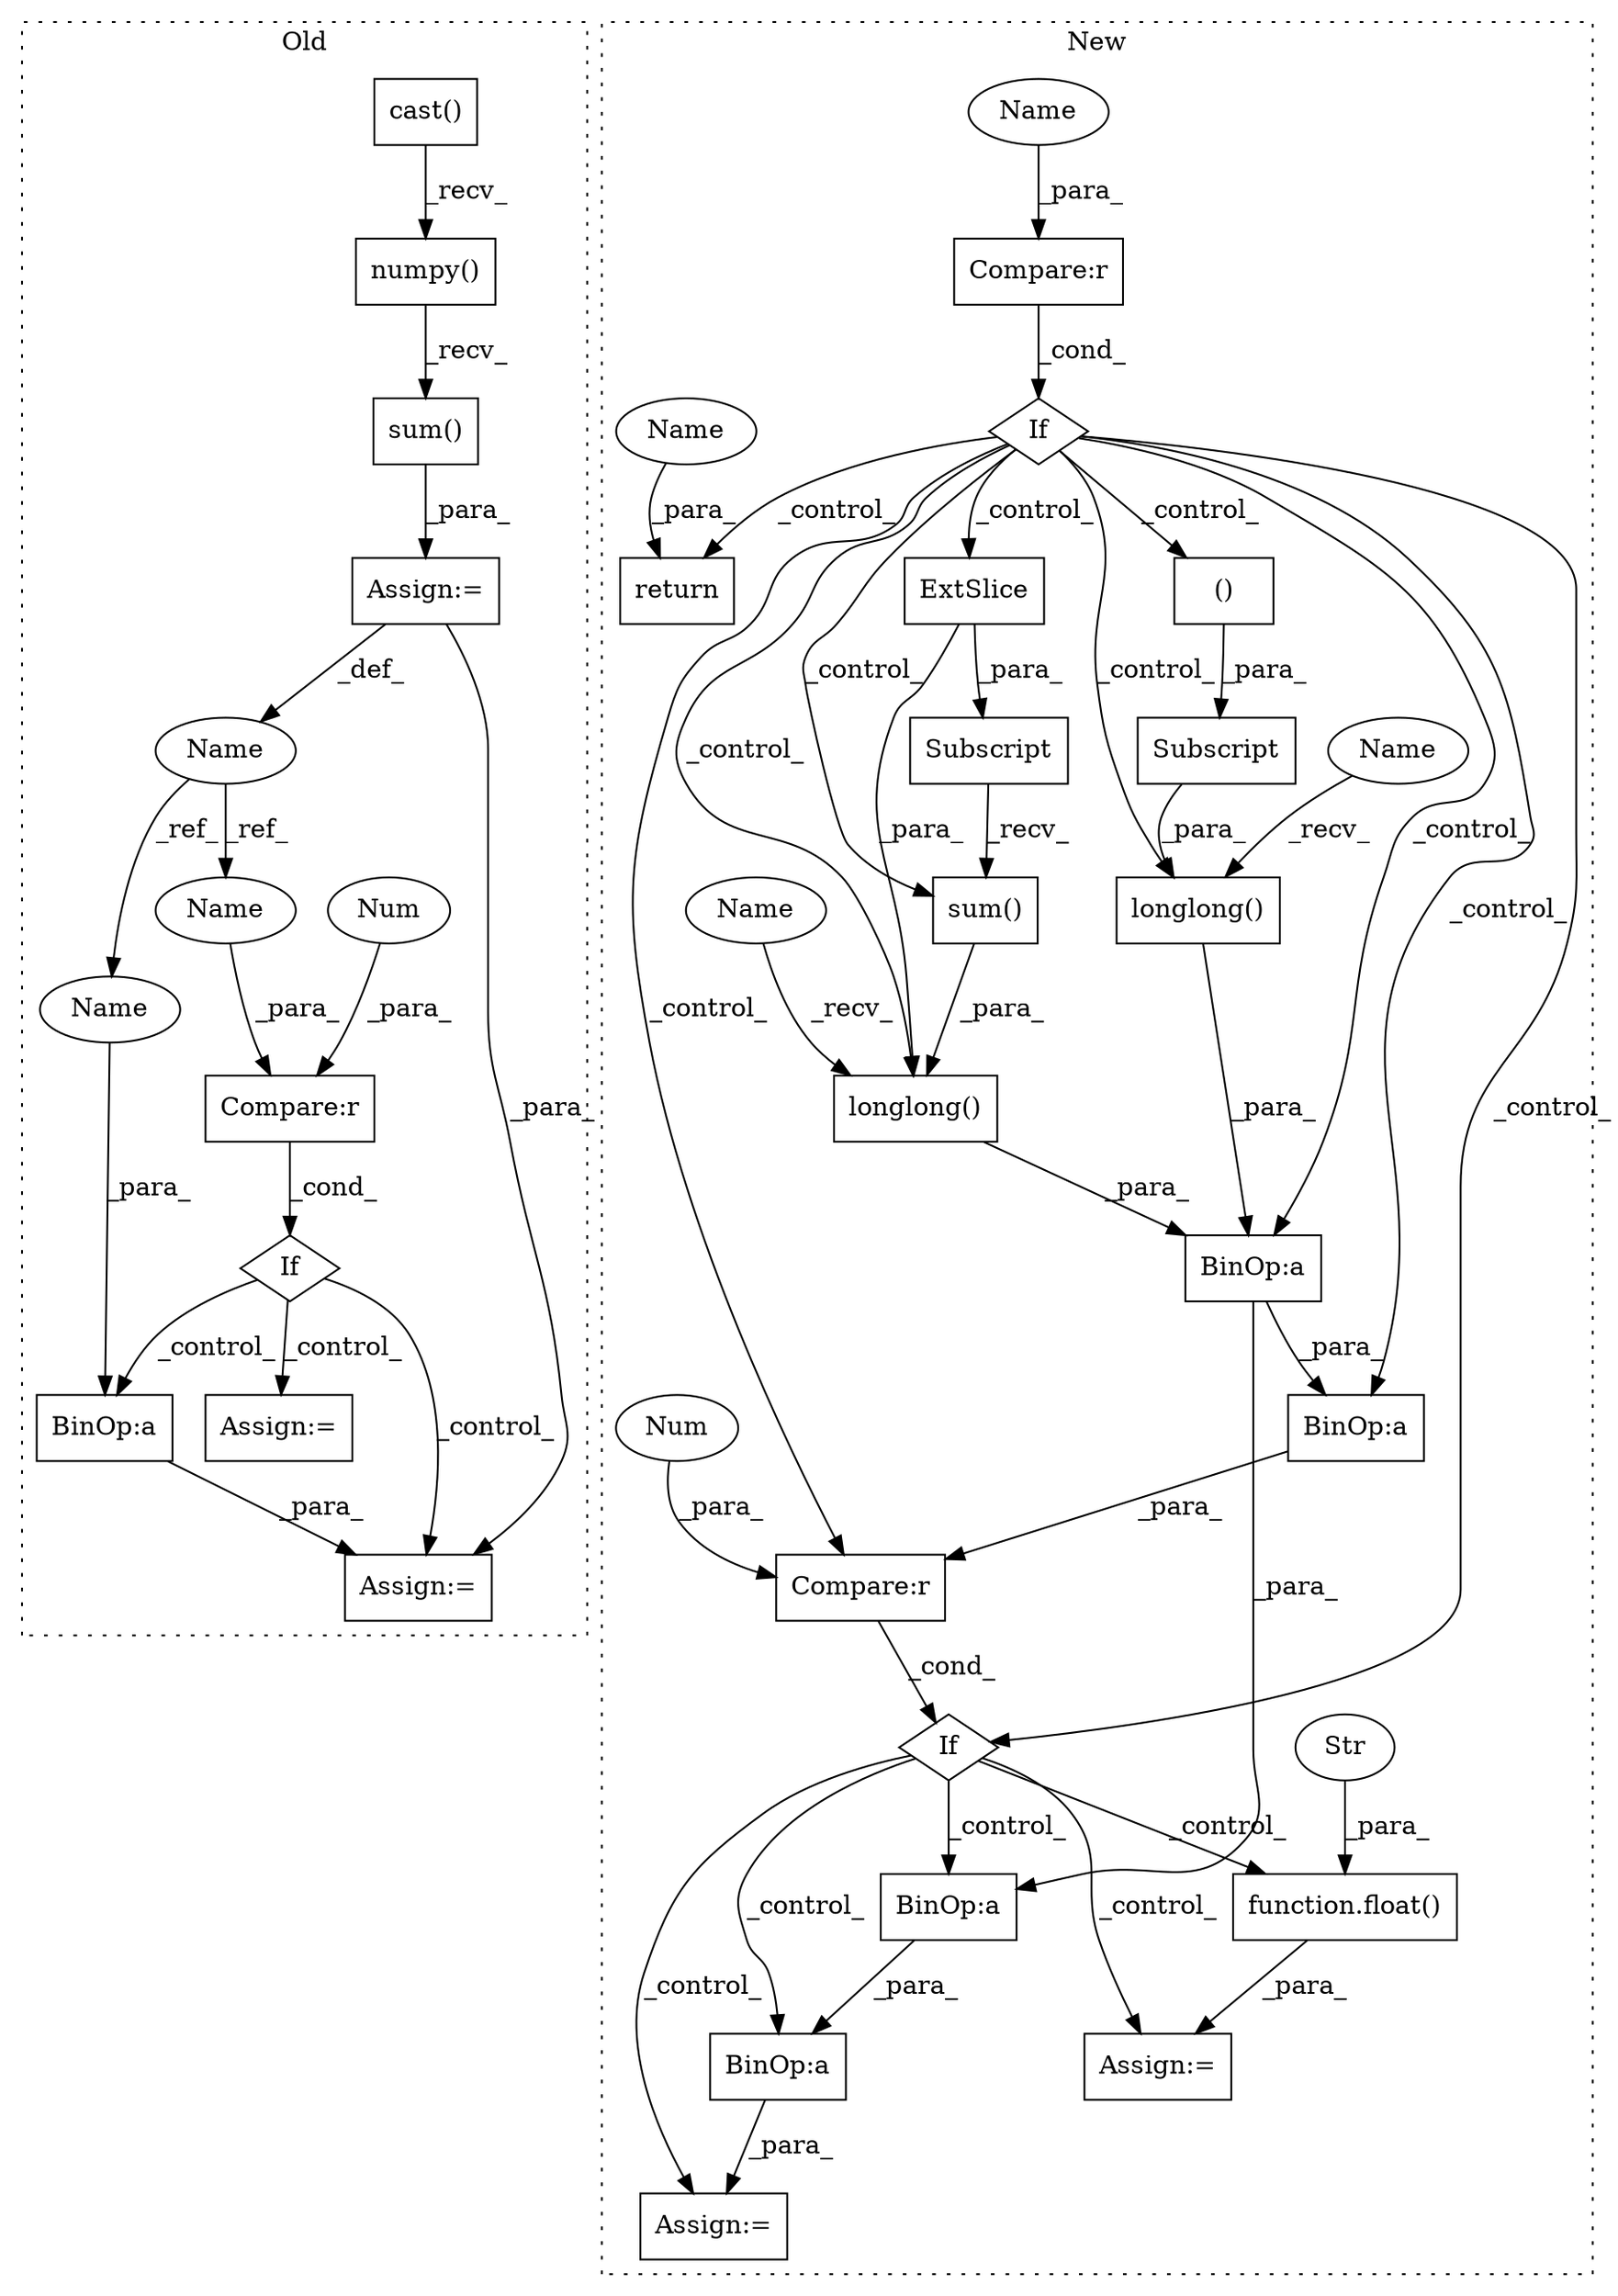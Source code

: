 digraph G {
subgraph cluster0 {
1 [label="If" a="96" s="2383" l="3" shape="diamond"];
6 [label="Assign:=" a="68" s="2417" l="3" shape="box"];
7 [label="BinOp:a" a="82" s="2472" l="3" shape="box"];
8 [label="numpy()" a="75" s="2085" l="33" shape="box"];
19 [label="sum()" a="75" s="2339" l="31" shape="box"];
20 [label="Compare:r" a="40" s="2386" l="10" shape="box"];
21 [label="Num" a="76" s="2395" l="1" shape="ellipse"];
26 [label="Name" a="87" s="2331" l="5" shape="ellipse"];
28 [label="cast()" a="75" s="2085,2109" l="8,1" shape="box"];
29 [label="Assign:=" a="68" s="2336" l="3" shape="box"];
30 [label="Assign:=" a="68" s="2464" l="3" shape="box"];
37 [label="Name" a="87" s="2475" l="5" shape="ellipse"];
38 [label="Name" a="87" s="2386" l="5" shape="ellipse"];
label = "Old";
style="dotted";
}
subgraph cluster1 {
2 [label="function.float()" a="75" s="2424,2435" l="6,1" shape="box"];
3 [label="Assign:=" a="68" s="2421" l="3" shape="box"];
4 [label="If" a="96" s="2380" l="3" shape="diamond"];
5 [label="Assign:=" a="68" s="2474" l="3" shape="box"];
9 [label="If" a="96" s="2032" l="3" shape="diamond"];
10 [label="BinOp:a" a="82" s="2385" l="8" shape="box"];
11 [label="BinOp:a" a="82" s="2361" l="3" shape="box"];
12 [label="BinOp:a" a="82" s="2480" l="4" shape="box"];
13 [label="BinOp:a" a="82" s="2487" l="8" shape="box"];
14 [label="()" a="54" s="2211" l="7" shape="box"];
15 [label="Subscript" a="63" s="2184,0" l="35,0" shape="box"];
16 [label="Str" a="66" s="2430" l="5" shape="ellipse"];
17 [label="sum()" a="75" s="2323" l="37" shape="box"];
18 [label="Subscript" a="63" s="2323,0" l="31,0" shape="box"];
22 [label="Compare:r" a="40" s="2383" l="17" shape="box"];
23 [label="Num" a="76" s="2399" l="1" shape="ellipse"];
24 [label="Compare:r" a="40" s="2035" l="29" shape="box"];
25 [label="return" a="93" s="2078" l="7" shape="box"];
27 [label="ExtSlice" a="85" s="2323" l="4" shape="box"];
31 [label="longlong()" a="75" s="2311,2360" l="12,1" shape="box"];
32 [label="longlong()" a="75" s="2172,2219" l="12,1" shape="box"];
33 [label="Name" a="87" s="2060" l="4" shape="ellipse"];
34 [label="Name" a="87" s="2085" l="4" shape="ellipse"];
35 [label="Name" a="87" s="2311" l="2" shape="ellipse"];
36 [label="Name" a="87" s="2172" l="2" shape="ellipse"];
label = "New";
style="dotted";
}
1 -> 30 [label="_control_"];
1 -> 7 [label="_control_"];
1 -> 6 [label="_control_"];
2 -> 3 [label="_para_"];
4 -> 12 [label="_control_"];
4 -> 2 [label="_control_"];
4 -> 3 [label="_control_"];
4 -> 13 [label="_control_"];
4 -> 5 [label="_control_"];
7 -> 30 [label="_para_"];
8 -> 19 [label="_recv_"];
9 -> 11 [label="_control_"];
9 -> 14 [label="_control_"];
9 -> 10 [label="_control_"];
9 -> 22 [label="_control_"];
9 -> 25 [label="_control_"];
9 -> 31 [label="_control_"];
9 -> 32 [label="_control_"];
9 -> 4 [label="_control_"];
9 -> 27 [label="_control_"];
9 -> 17 [label="_control_"];
10 -> 22 [label="_para_"];
11 -> 13 [label="_para_"];
11 -> 10 [label="_para_"];
12 -> 5 [label="_para_"];
13 -> 12 [label="_para_"];
14 -> 15 [label="_para_"];
15 -> 32 [label="_para_"];
16 -> 2 [label="_para_"];
17 -> 31 [label="_para_"];
18 -> 17 [label="_recv_"];
19 -> 29 [label="_para_"];
20 -> 1 [label="_cond_"];
21 -> 20 [label="_para_"];
22 -> 4 [label="_cond_"];
23 -> 22 [label="_para_"];
24 -> 9 [label="_cond_"];
26 -> 38 [label="_ref_"];
26 -> 37 [label="_ref_"];
27 -> 31 [label="_para_"];
27 -> 18 [label="_para_"];
28 -> 8 [label="_recv_"];
29 -> 26 [label="_def_"];
29 -> 30 [label="_para_"];
31 -> 11 [label="_para_"];
32 -> 11 [label="_para_"];
33 -> 24 [label="_para_"];
34 -> 25 [label="_para_"];
35 -> 31 [label="_recv_"];
36 -> 32 [label="_recv_"];
37 -> 7 [label="_para_"];
38 -> 20 [label="_para_"];
}